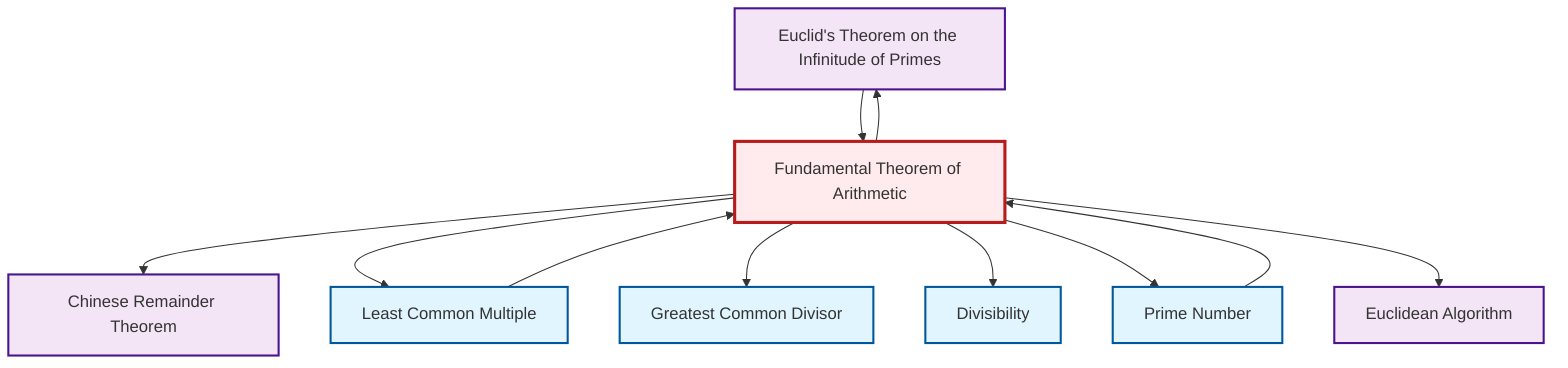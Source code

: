 graph TD
    classDef definition fill:#e1f5fe,stroke:#01579b,stroke-width:2px
    classDef theorem fill:#f3e5f5,stroke:#4a148c,stroke-width:2px
    classDef axiom fill:#fff3e0,stroke:#e65100,stroke-width:2px
    classDef example fill:#e8f5e9,stroke:#1b5e20,stroke-width:2px
    classDef current fill:#ffebee,stroke:#b71c1c,stroke-width:3px
    thm-euclid-infinitude-primes["Euclid's Theorem on the Infinitude of Primes"]:::theorem
    thm-fundamental-arithmetic["Fundamental Theorem of Arithmetic"]:::theorem
    def-gcd["Greatest Common Divisor"]:::definition
    def-divisibility["Divisibility"]:::definition
    def-lcm["Least Common Multiple"]:::definition
    def-prime["Prime Number"]:::definition
    thm-euclidean-algorithm["Euclidean Algorithm"]:::theorem
    thm-chinese-remainder["Chinese Remainder Theorem"]:::theorem
    thm-fundamental-arithmetic --> thm-chinese-remainder
    thm-fundamental-arithmetic --> thm-euclid-infinitude-primes
    def-prime --> thm-fundamental-arithmetic
    thm-fundamental-arithmetic --> def-lcm
    thm-fundamental-arithmetic --> def-gcd
    thm-fundamental-arithmetic --> def-divisibility
    thm-fundamental-arithmetic --> def-prime
    def-lcm --> thm-fundamental-arithmetic
    thm-fundamental-arithmetic --> thm-euclidean-algorithm
    thm-euclid-infinitude-primes --> thm-fundamental-arithmetic
    class thm-fundamental-arithmetic current